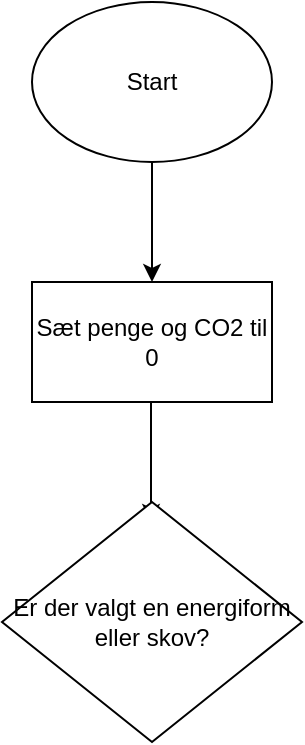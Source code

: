 <mxfile version="26.0.14">
  <diagram name="Side-1" id="D19bgnjukKOtETiOnveb">
    <mxGraphModel dx="1008" dy="626" grid="1" gridSize="10" guides="1" tooltips="1" connect="1" arrows="1" fold="1" page="1" pageScale="1" pageWidth="827" pageHeight="1169" math="0" shadow="0">
      <root>
        <mxCell id="0" />
        <mxCell id="1" parent="0" />
        <mxCell id="53bxWELdZm0a32cGgztM-1" value="Start" style="ellipse;whiteSpace=wrap;html=1;" vertex="1" parent="1">
          <mxGeometry x="350" y="120" width="120" height="80" as="geometry" />
        </mxCell>
        <mxCell id="53bxWELdZm0a32cGgztM-2" value="Sæt penge og CO2 til 0" style="rounded=0;whiteSpace=wrap;html=1;" vertex="1" parent="1">
          <mxGeometry x="350" y="260" width="120" height="60" as="geometry" />
        </mxCell>
        <mxCell id="53bxWELdZm0a32cGgztM-3" value="" style="endArrow=classic;html=1;rounded=0;" edge="1" parent="1" target="53bxWELdZm0a32cGgztM-2">
          <mxGeometry width="50" height="50" relative="1" as="geometry">
            <mxPoint x="410" y="200" as="sourcePoint" />
            <mxPoint x="460" y="150" as="targetPoint" />
          </mxGeometry>
        </mxCell>
        <mxCell id="53bxWELdZm0a32cGgztM-7" value="" style="endArrow=classic;html=1;rounded=0;" edge="1" parent="1">
          <mxGeometry width="50" height="50" relative="1" as="geometry">
            <mxPoint x="409.5" y="320" as="sourcePoint" />
            <mxPoint x="409.5" y="380" as="targetPoint" />
          </mxGeometry>
        </mxCell>
        <mxCell id="53bxWELdZm0a32cGgztM-8" value="Er der valgt en energiform eller skov?" style="rhombus;whiteSpace=wrap;html=1;" vertex="1" parent="1">
          <mxGeometry x="335" y="370" width="150" height="120" as="geometry" />
        </mxCell>
      </root>
    </mxGraphModel>
  </diagram>
</mxfile>
